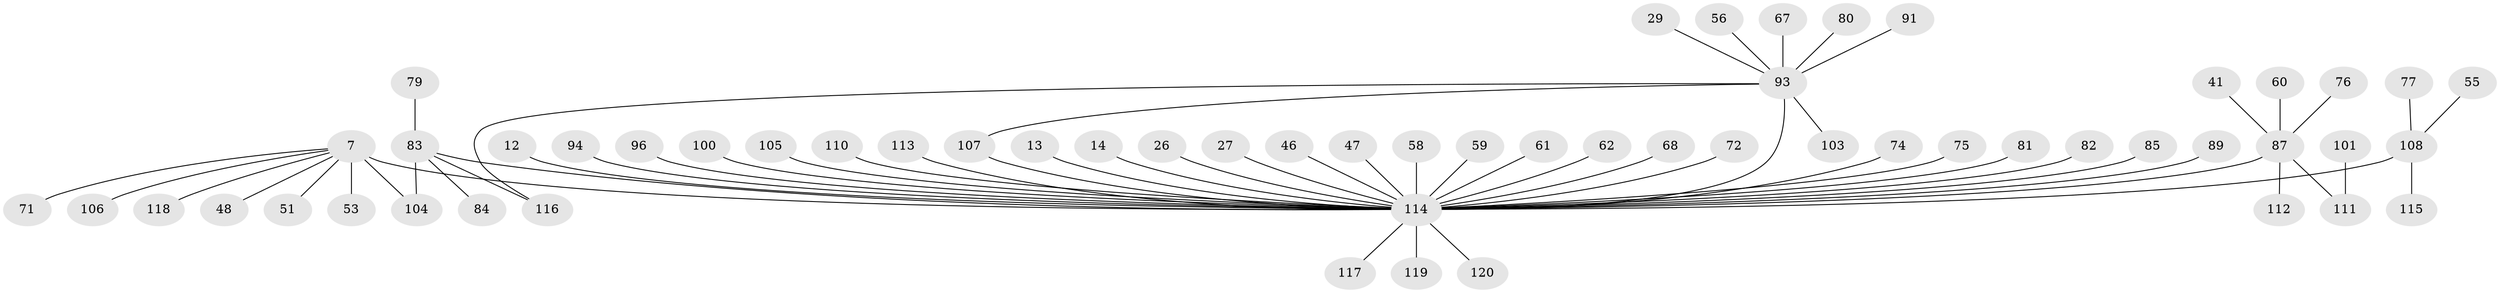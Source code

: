 // original degree distribution, {27: 0.008333333333333333, 11: 0.008333333333333333, 20: 0.008333333333333333, 15: 0.008333333333333333, 6: 0.05, 7: 0.025, 2: 0.275, 18: 0.008333333333333333, 1: 0.4666666666666667, 8: 0.008333333333333333, 3: 0.075, 4: 0.05, 5: 0.008333333333333333}
// Generated by graph-tools (version 1.1) at 2025/50/03/04/25 21:50:04]
// undirected, 60 vertices, 62 edges
graph export_dot {
graph [start="1"]
  node [color=gray90,style=filled];
  7 [super="+4"];
  12;
  13;
  14;
  26;
  27;
  29;
  41;
  46;
  47;
  48;
  51;
  53;
  55;
  56;
  58;
  59;
  60;
  61;
  62;
  67 [super="+8"];
  68;
  71;
  72;
  74;
  75;
  76;
  77;
  79;
  80 [super="+40"];
  81;
  82;
  83 [super="+16+73"];
  84 [super="+35"];
  85;
  87 [super="+65+86"];
  89;
  91 [super="+45"];
  93 [super="+64+3"];
  94 [super="+38"];
  96;
  100;
  101 [super="+42"];
  103;
  104;
  105;
  106;
  107 [super="+28+97+90+54"];
  108 [super="+30+50"];
  110 [super="+23+43"];
  111 [super="+109"];
  112;
  113;
  114 [super="+49+31+10+24+1+98+102"];
  115;
  116;
  117;
  118;
  119;
  120;
  7 -- 71;
  7 -- 104;
  7 -- 106;
  7 -- 48;
  7 -- 51;
  7 -- 53;
  7 -- 118;
  7 -- 114 [weight=8];
  12 -- 114;
  13 -- 114;
  14 -- 114;
  26 -- 114;
  27 -- 114;
  29 -- 93;
  41 -- 87;
  46 -- 114;
  47 -- 114;
  55 -- 108;
  56 -- 93;
  58 -- 114;
  59 -- 114;
  60 -- 87;
  61 -- 114;
  62 -- 114 [weight=2];
  67 -- 93 [weight=2];
  68 -- 114;
  72 -- 114;
  74 -- 114;
  75 -- 114;
  76 -- 87;
  77 -- 108;
  79 -- 83;
  80 -- 93;
  81 -- 114;
  82 -- 114;
  83 -- 116;
  83 -- 104;
  83 -- 114 [weight=4];
  83 -- 84;
  85 -- 114;
  87 -- 114 [weight=6];
  87 -- 112;
  87 -- 111;
  89 -- 114;
  91 -- 93;
  93 -- 114 [weight=10];
  93 -- 103;
  93 -- 116;
  93 -- 107 [weight=3];
  94 -- 114 [weight=2];
  96 -- 114;
  100 -- 114;
  101 -- 111 [weight=2];
  105 -- 114;
  107 -- 114 [weight=4];
  108 -- 114 [weight=3];
  108 -- 115;
  110 -- 114 [weight=2];
  113 -- 114;
  114 -- 120;
  114 -- 119;
  114 -- 117;
}
